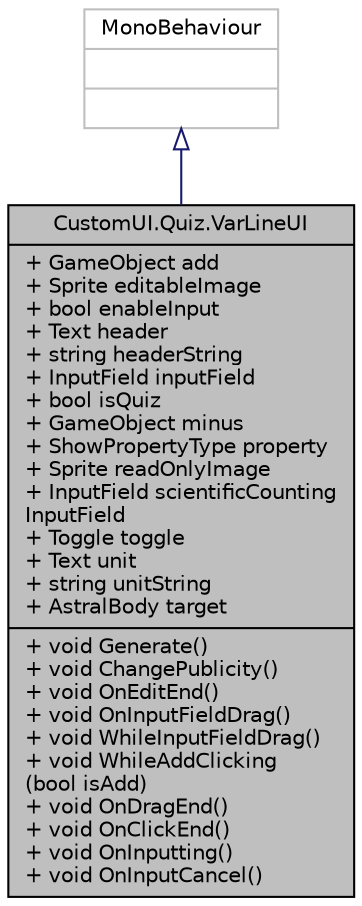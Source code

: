digraph "CustomUI.Quiz.VarLineUI"
{
 // INTERACTIVE_SVG=YES
 // LATEX_PDF_SIZE
  edge [fontname="Helvetica",fontsize="10",labelfontname="Helvetica",labelfontsize="10"];
  node [fontname="Helvetica",fontsize="10",shape=record];
  Node1 [label="{CustomUI.Quiz.VarLineUI\n|+ GameObject add\l+ Sprite editableImage\l+ bool enableInput\l+ Text header\l+ string headerString\l+ InputField inputField\l+ bool isQuiz\l+ GameObject minus\l+ ShowPropertyType property\l+ Sprite readOnlyImage\l+ InputField scientificCounting\lInputField\l+ Toggle toggle\l+ Text unit\l+ string unitString\l+ AstralBody target\l|+ void Generate()\l+ void ChangePublicity()\l+ void OnEditEnd()\l+ void OnInputFieldDrag()\l+ void WhileInputFieldDrag()\l+ void WhileAddClicking\l(bool isAdd)\l+ void OnDragEnd()\l+ void OnClickEnd()\l+ void OnInputting()\l+ void OnInputCancel()\l}",height=0.2,width=0.4,color="black", fillcolor="grey75", style="filled", fontcolor="black",tooltip=" "];
  Node2 -> Node1 [dir="back",color="midnightblue",fontsize="10",style="solid",arrowtail="onormal",fontname="Helvetica"];
  Node2 [label="{MonoBehaviour\n||}",height=0.2,width=0.4,color="grey75", fillcolor="white", style="filled",tooltip=" "];
}
